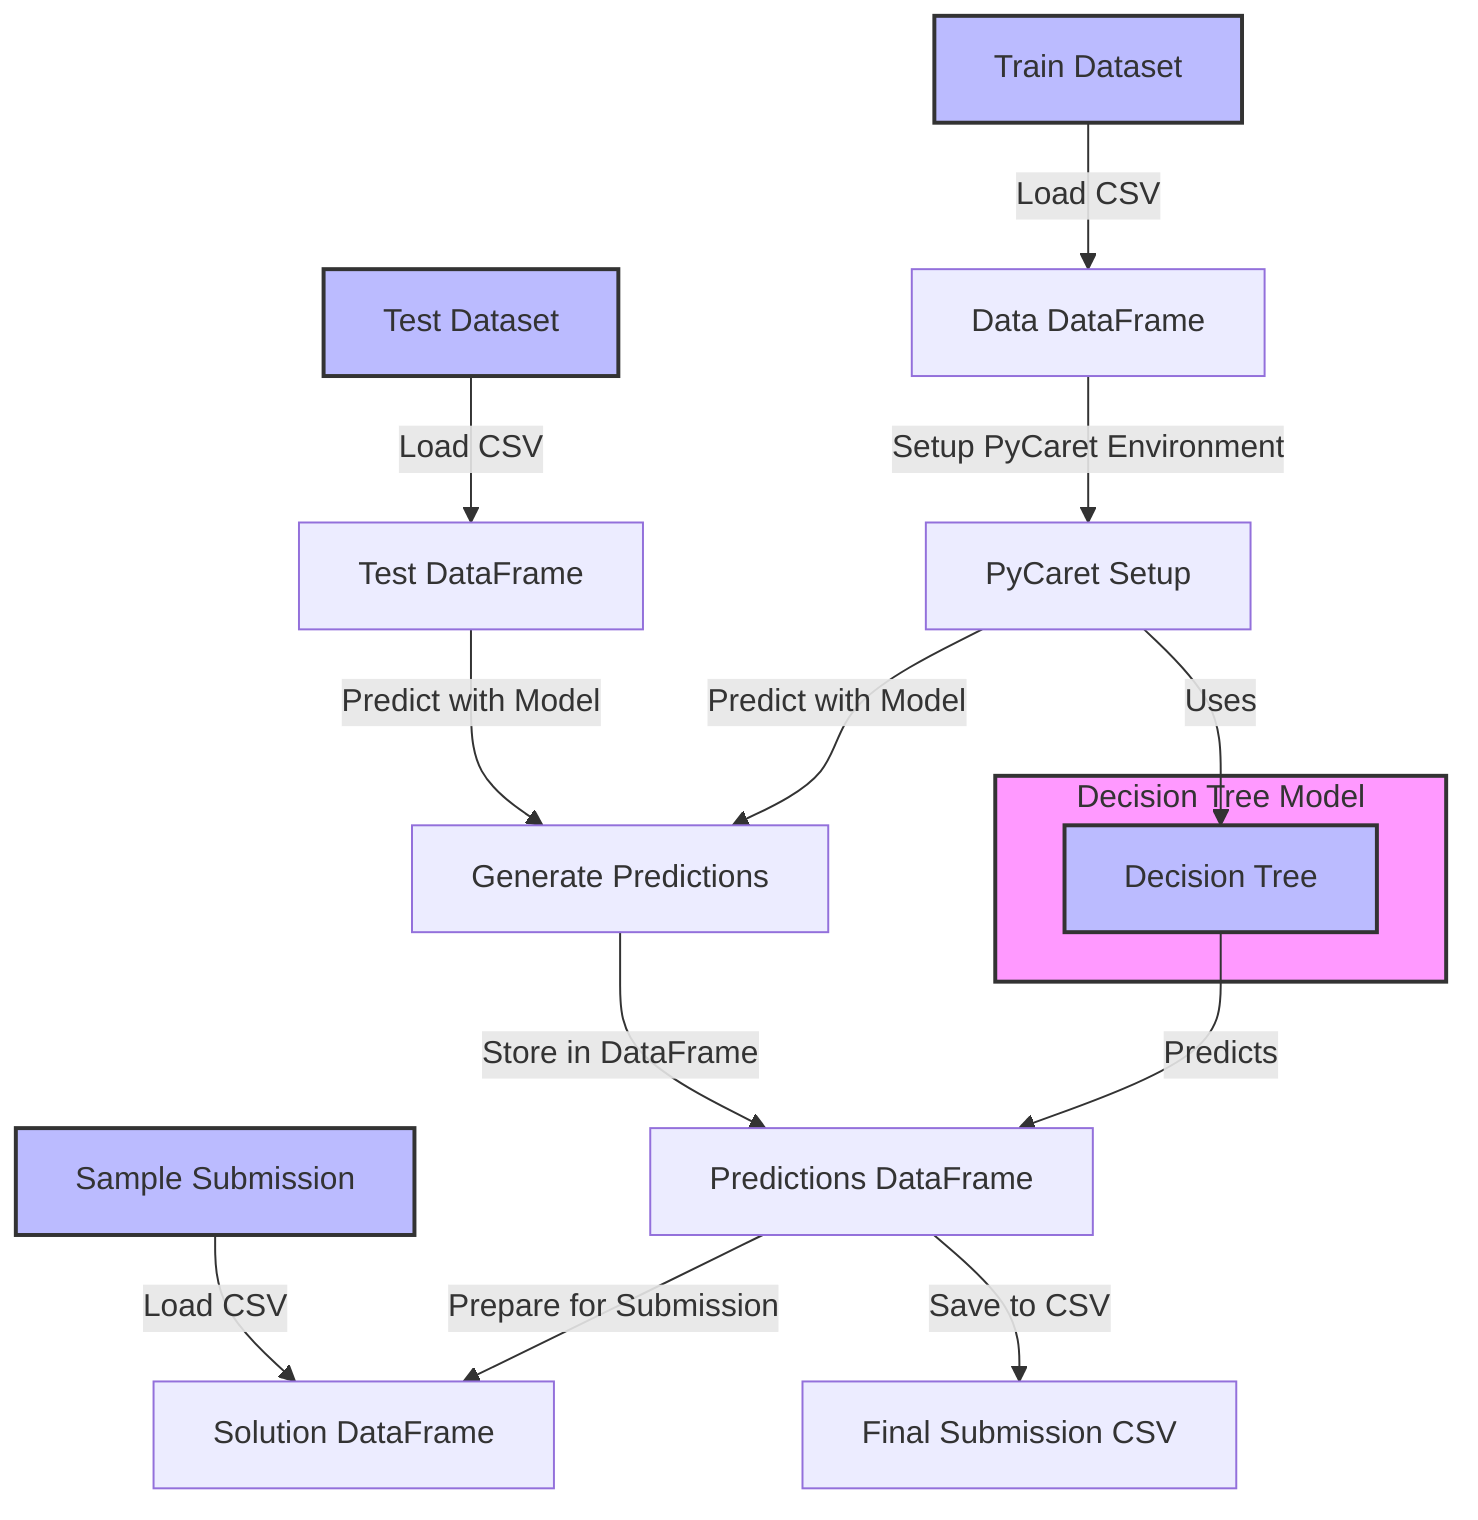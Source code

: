 flowchart TB
    %% Data Sources
    A[Train Dataset]:::data -->|Load CSV| B[Data DataFrame] 
    C[Test Dataset]:::data -->|Load CSV| D[Test DataFrame]
    E[Sample Submission]:::data -->|Load CSV| F[Solution DataFrame]

    %% Data Variables Processing
    B -->|Setup PyCaret Environment| G[PyCaret Setup]
    D -->|Predict with Model| H[Generate Predictions]
    G -->|Predict with Model| H
    H -->|Store in DataFrame| I[Predictions DataFrame]

    %% Model
    subgraph Model["Decision Tree Model"]
        style Model fill:#f9f,stroke:#333,stroke-width:2px
        J[Decision Tree]:::model
    end
    G -->|Uses| J
    J -->|Predicts| I
    I -->|Prepare for Submission| F
    I -->|Save to CSV| K[Final Submission CSV]

    classDef data fill:#bbf,stroke:#333,stroke-width:2px;
    classDef model fill:#bbf,stroke:#333,stroke-width:2px;